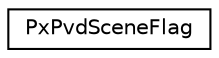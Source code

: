 digraph "Graphical Class Hierarchy"
{
  edge [fontname="Helvetica",fontsize="10",labelfontname="Helvetica",labelfontsize="10"];
  node [fontname="Helvetica",fontsize="10",shape=record];
  rankdir="LR";
  Node0 [label="PxPvdSceneFlag",height=0.2,width=0.4,color="black", fillcolor="white", style="filled",URL="$structPxPvdSceneFlag.html",tooltip="PVD scene Flags. They are disabled by default, and only works if PxPvdInstrumentationFlag::eDEBUG is ..."];
}
